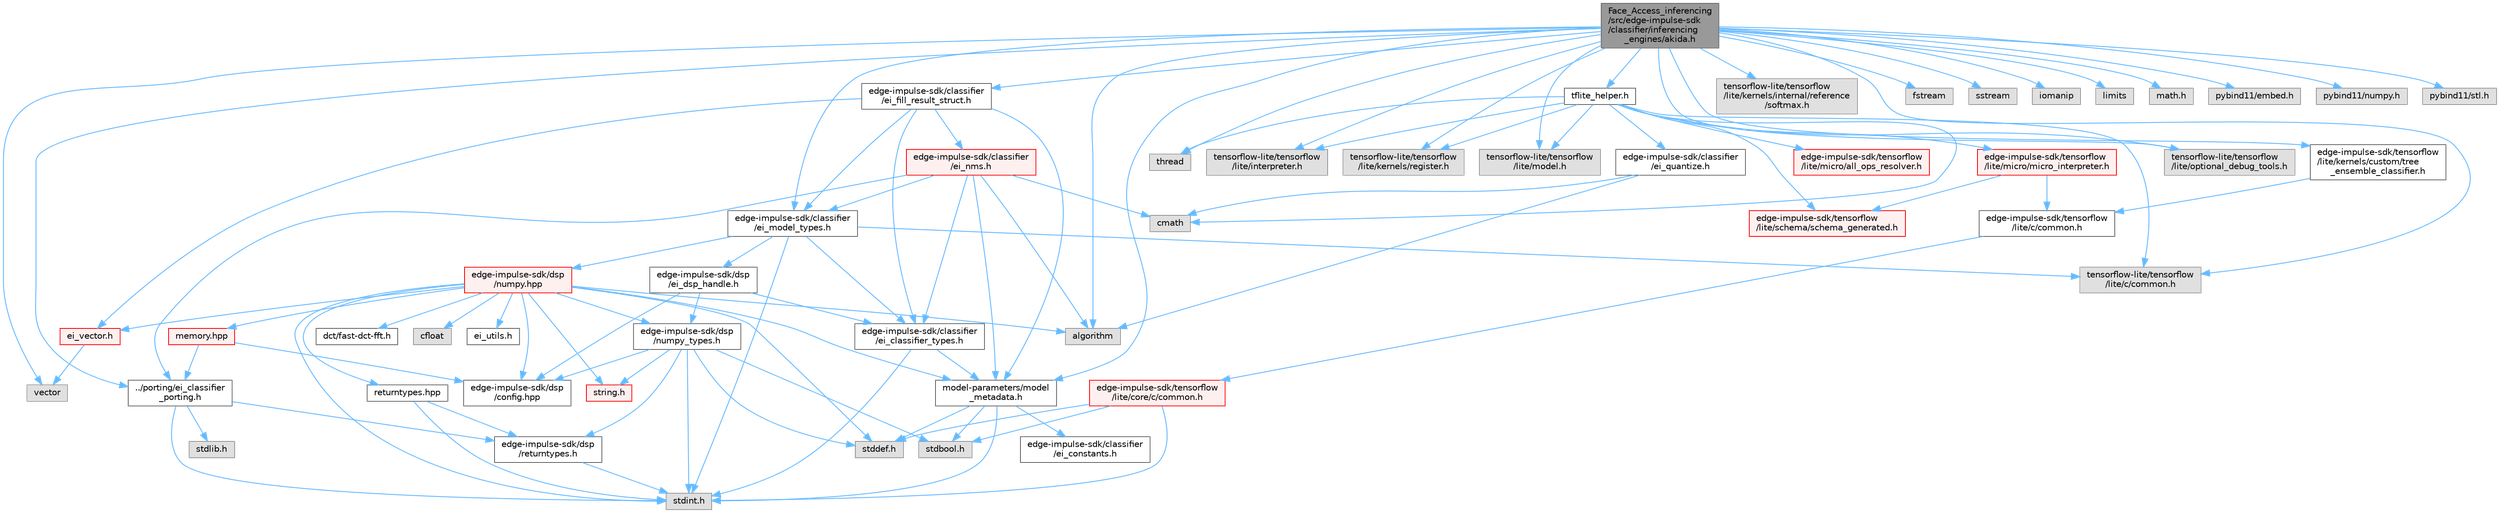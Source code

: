 digraph "Face_Access_inferencing/src/edge-impulse-sdk/classifier/inferencing_engines/akida.h"
{
 // LATEX_PDF_SIZE
  bgcolor="transparent";
  edge [fontname=Helvetica,fontsize=10,labelfontname=Helvetica,labelfontsize=10];
  node [fontname=Helvetica,fontsize=10,shape=box,height=0.2,width=0.4];
  Node1 [id="Node000001",label="Face_Access_inferencing\l/src/edge-impulse-sdk\l/classifier/inferencing\l_engines/akida.h",height=0.2,width=0.4,color="gray40", fillcolor="grey60", style="filled", fontcolor="black",tooltip=" "];
  Node1 -> Node2 [id="edge97_Node000001_Node000002",color="steelblue1",style="solid",tooltip=" "];
  Node2 [id="Node000002",label="model-parameters/model\l_metadata.h",height=0.2,width=0.4,color="grey40", fillcolor="white", style="filled",URL="$model__metadata_8h.html",tooltip=" "];
  Node2 -> Node3 [id="edge98_Node000002_Node000003",color="steelblue1",style="solid",tooltip=" "];
  Node3 [id="Node000003",label="stdint.h",height=0.2,width=0.4,color="grey60", fillcolor="#E0E0E0", style="filled",tooltip=" "];
  Node2 -> Node4 [id="edge99_Node000002_Node000004",color="steelblue1",style="solid",tooltip=" "];
  Node4 [id="Node000004",label="stdbool.h",height=0.2,width=0.4,color="grey60", fillcolor="#E0E0E0", style="filled",tooltip=" "];
  Node2 -> Node5 [id="edge100_Node000002_Node000005",color="steelblue1",style="solid",tooltip=" "];
  Node5 [id="Node000005",label="stddef.h",height=0.2,width=0.4,color="grey60", fillcolor="#E0E0E0", style="filled",tooltip=" "];
  Node2 -> Node6 [id="edge101_Node000002_Node000006",color="steelblue1",style="solid",tooltip=" "];
  Node6 [id="Node000006",label="edge-impulse-sdk/classifier\l/ei_constants.h",height=0.2,width=0.4,color="grey40", fillcolor="white", style="filled",URL="$ei__constants_8h.html",tooltip=" "];
  Node1 -> Node7 [id="edge102_Node000001_Node000007",color="steelblue1",style="solid",tooltip=" "];
  Node7 [id="Node000007",label="thread",height=0.2,width=0.4,color="grey60", fillcolor="#E0E0E0", style="filled",tooltip=" "];
  Node1 -> Node8 [id="edge103_Node000001_Node000008",color="steelblue1",style="solid",tooltip=" "];
  Node8 [id="Node000008",label="tensorflow-lite/tensorflow\l/lite/c/common.h",height=0.2,width=0.4,color="grey60", fillcolor="#E0E0E0", style="filled",tooltip=" "];
  Node1 -> Node9 [id="edge104_Node000001_Node000009",color="steelblue1",style="solid",tooltip=" "];
  Node9 [id="Node000009",label="tensorflow-lite/tensorflow\l/lite/interpreter.h",height=0.2,width=0.4,color="grey60", fillcolor="#E0E0E0", style="filled",tooltip=" "];
  Node1 -> Node10 [id="edge105_Node000001_Node000010",color="steelblue1",style="solid",tooltip=" "];
  Node10 [id="Node000010",label="tensorflow-lite/tensorflow\l/lite/kernels/register.h",height=0.2,width=0.4,color="grey60", fillcolor="#E0E0E0", style="filled",tooltip=" "];
  Node1 -> Node11 [id="edge106_Node000001_Node000011",color="steelblue1",style="solid",tooltip=" "];
  Node11 [id="Node000011",label="tensorflow-lite/tensorflow\l/lite/model.h",height=0.2,width=0.4,color="grey60", fillcolor="#E0E0E0", style="filled",tooltip=" "];
  Node1 -> Node12 [id="edge107_Node000001_Node000012",color="steelblue1",style="solid",tooltip=" "];
  Node12 [id="Node000012",label="tensorflow-lite/tensorflow\l/lite/optional_debug_tools.h",height=0.2,width=0.4,color="grey60", fillcolor="#E0E0E0", style="filled",tooltip=" "];
  Node1 -> Node13 [id="edge108_Node000001_Node000013",color="steelblue1",style="solid",tooltip=" "];
  Node13 [id="Node000013",label="edge-impulse-sdk/tensorflow\l/lite/kernels/custom/tree\l_ensemble_classifier.h",height=0.2,width=0.4,color="grey40", fillcolor="white", style="filled",URL="$kernels_2custom_2tree__ensemble__classifier_8h.html",tooltip=" "];
  Node13 -> Node14 [id="edge109_Node000013_Node000014",color="steelblue1",style="solid",tooltip=" "];
  Node14 [id="Node000014",label="edge-impulse-sdk/tensorflow\l/lite/c/common.h",height=0.2,width=0.4,color="grey40", fillcolor="white", style="filled",URL="$_face___access__inferencing_2src_2edge-impulse-sdk_2tensorflow_2lite_2c_2common_8h.html",tooltip=" "];
  Node14 -> Node15 [id="edge110_Node000014_Node000015",color="steelblue1",style="solid",tooltip=" "];
  Node15 [id="Node000015",label="edge-impulse-sdk/tensorflow\l/lite/core/c/common.h",height=0.2,width=0.4,color="red", fillcolor="#FFF0F0", style="filled",URL="$_face___access__inferencing_2src_2edge-impulse-sdk_2tensorflow_2lite_2core_2c_2common_8h.html",tooltip=" "];
  Node15 -> Node4 [id="edge111_Node000015_Node000004",color="steelblue1",style="solid",tooltip=" "];
  Node15 -> Node5 [id="edge112_Node000015_Node000005",color="steelblue1",style="solid",tooltip=" "];
  Node15 -> Node3 [id="edge113_Node000015_Node000003",color="steelblue1",style="solid",tooltip=" "];
  Node1 -> Node18 [id="edge114_Node000001_Node000018",color="steelblue1",style="solid",tooltip=" "];
  Node18 [id="Node000018",label="edge-impulse-sdk/classifier\l/ei_model_types.h",height=0.2,width=0.4,color="grey40", fillcolor="white", style="filled",URL="$ei__model__types_8h.html",tooltip=" "];
  Node18 -> Node3 [id="edge115_Node000018_Node000003",color="steelblue1",style="solid",tooltip=" "];
  Node18 -> Node19 [id="edge116_Node000018_Node000019",color="steelblue1",style="solid",tooltip=" "];
  Node19 [id="Node000019",label="edge-impulse-sdk/classifier\l/ei_classifier_types.h",height=0.2,width=0.4,color="grey40", fillcolor="white", style="filled",URL="$ei__classifier__types_8h.html",tooltip=" "];
  Node19 -> Node3 [id="edge117_Node000019_Node000003",color="steelblue1",style="solid",tooltip=" "];
  Node19 -> Node2 [id="edge118_Node000019_Node000002",color="steelblue1",style="solid",tooltip=" "];
  Node18 -> Node20 [id="edge119_Node000018_Node000020",color="steelblue1",style="solid",tooltip=" "];
  Node20 [id="Node000020",label="edge-impulse-sdk/dsp\l/ei_dsp_handle.h",height=0.2,width=0.4,color="grey40", fillcolor="white", style="filled",URL="$ei__dsp__handle_8h.html",tooltip=" "];
  Node20 -> Node21 [id="edge120_Node000020_Node000021",color="steelblue1",style="solid",tooltip=" "];
  Node21 [id="Node000021",label="edge-impulse-sdk/dsp\l/config.hpp",height=0.2,width=0.4,color="grey40", fillcolor="white", style="filled",URL="$config_8hpp.html",tooltip=" "];
  Node20 -> Node22 [id="edge121_Node000020_Node000022",color="steelblue1",style="solid",tooltip=" "];
  Node22 [id="Node000022",label="edge-impulse-sdk/dsp\l/numpy_types.h",height=0.2,width=0.4,color="grey40", fillcolor="white", style="filled",URL="$numpy__types_8h.html",tooltip=" "];
  Node22 -> Node3 [id="edge122_Node000022_Node000003",color="steelblue1",style="solid",tooltip=" "];
  Node22 -> Node4 [id="edge123_Node000022_Node000004",color="steelblue1",style="solid",tooltip=" "];
  Node22 -> Node23 [id="edge124_Node000022_Node000023",color="steelblue1",style="solid",tooltip=" "];
  Node23 [id="Node000023",label="string.h",height=0.2,width=0.4,color="red", fillcolor="#FFF0F0", style="filled",URL="$string_8h.html",tooltip=" "];
  Node22 -> Node5 [id="edge125_Node000022_Node000005",color="steelblue1",style="solid",tooltip=" "];
  Node22 -> Node21 [id="edge126_Node000022_Node000021",color="steelblue1",style="solid",tooltip=" "];
  Node22 -> Node42 [id="edge127_Node000022_Node000042",color="steelblue1",style="solid",tooltip=" "];
  Node42 [id="Node000042",label="edge-impulse-sdk/dsp\l/returntypes.h",height=0.2,width=0.4,color="grey40", fillcolor="white", style="filled",URL="$returntypes_8h.html",tooltip=" "];
  Node42 -> Node3 [id="edge128_Node000042_Node000003",color="steelblue1",style="solid",tooltip=" "];
  Node20 -> Node19 [id="edge129_Node000020_Node000019",color="steelblue1",style="solid",tooltip=" "];
  Node18 -> Node43 [id="edge130_Node000018_Node000043",color="steelblue1",style="solid",tooltip=" "];
  Node43 [id="Node000043",label="edge-impulse-sdk/dsp\l/numpy.hpp",height=0.2,width=0.4,color="red", fillcolor="#FFF0F0", style="filled",URL="$numpy_8hpp.html",tooltip=" "];
  Node43 -> Node3 [id="edge131_Node000043_Node000003",color="steelblue1",style="solid",tooltip=" "];
  Node43 -> Node23 [id="edge132_Node000043_Node000023",color="steelblue1",style="solid",tooltip=" "];
  Node43 -> Node5 [id="edge133_Node000043_Node000005",color="steelblue1",style="solid",tooltip=" "];
  Node43 -> Node44 [id="edge134_Node000043_Node000044",color="steelblue1",style="solid",tooltip=" "];
  Node44 [id="Node000044",label="cfloat",height=0.2,width=0.4,color="grey60", fillcolor="#E0E0E0", style="filled",tooltip=" "];
  Node43 -> Node45 [id="edge135_Node000043_Node000045",color="steelblue1",style="solid",tooltip=" "];
  Node45 [id="Node000045",label="ei_vector.h",height=0.2,width=0.4,color="red", fillcolor="#FFF0F0", style="filled",URL="$ei__vector_8h.html",tooltip=" "];
  Node45 -> Node33 [id="edge136_Node000045_Node000033",color="steelblue1",style="solid",tooltip=" "];
  Node33 [id="Node000033",label="vector",height=0.2,width=0.4,color="grey60", fillcolor="#E0E0E0", style="filled",tooltip=" "];
  Node43 -> Node35 [id="edge137_Node000043_Node000035",color="steelblue1",style="solid",tooltip=" "];
  Node35 [id="Node000035",label="algorithm",height=0.2,width=0.4,color="grey60", fillcolor="#E0E0E0", style="filled",tooltip=" "];
  Node43 -> Node22 [id="edge138_Node000043_Node000022",color="steelblue1",style="solid",tooltip=" "];
  Node43 -> Node21 [id="edge139_Node000043_Node000021",color="steelblue1",style="solid",tooltip=" "];
  Node43 -> Node53 [id="edge140_Node000043_Node000053",color="steelblue1",style="solid",tooltip=" "];
  Node53 [id="Node000053",label="returntypes.hpp",height=0.2,width=0.4,color="grey40", fillcolor="white", style="filled",URL="$returntypes_8hpp.html",tooltip=" "];
  Node53 -> Node3 [id="edge141_Node000053_Node000003",color="steelblue1",style="solid",tooltip=" "];
  Node53 -> Node42 [id="edge142_Node000053_Node000042",color="steelblue1",style="solid",tooltip=" "];
  Node43 -> Node47 [id="edge143_Node000043_Node000047",color="steelblue1",style="solid",tooltip=" "];
  Node47 [id="Node000047",label="memory.hpp",height=0.2,width=0.4,color="red", fillcolor="#FFF0F0", style="filled",URL="$memory_8hpp.html",tooltip=" "];
  Node47 -> Node50 [id="edge144_Node000047_Node000050",color="steelblue1",style="solid",tooltip=" "];
  Node50 [id="Node000050",label="../porting/ei_classifier\l_porting.h",height=0.2,width=0.4,color="grey40", fillcolor="white", style="filled",URL="$ei__classifier__porting_8h.html",tooltip=" "];
  Node50 -> Node3 [id="edge145_Node000050_Node000003",color="steelblue1",style="solid",tooltip=" "];
  Node50 -> Node51 [id="edge146_Node000050_Node000051",color="steelblue1",style="solid",tooltip=" "];
  Node51 [id="Node000051",label="stdlib.h",height=0.2,width=0.4,color="grey60", fillcolor="#E0E0E0", style="filled",tooltip=" "];
  Node50 -> Node42 [id="edge147_Node000050_Node000042",color="steelblue1",style="solid",tooltip=" "];
  Node47 -> Node21 [id="edge148_Node000047_Node000021",color="steelblue1",style="solid",tooltip=" "];
  Node43 -> Node54 [id="edge149_Node000043_Node000054",color="steelblue1",style="solid",tooltip=" "];
  Node54 [id="Node000054",label="ei_utils.h",height=0.2,width=0.4,color="grey40", fillcolor="white", style="filled",URL="$ei__utils_8h.html",tooltip=" "];
  Node43 -> Node55 [id="edge150_Node000043_Node000055",color="steelblue1",style="solid",tooltip=" "];
  Node55 [id="Node000055",label="dct/fast-dct-fft.h",height=0.2,width=0.4,color="grey40", fillcolor="white", style="filled",URL="$fast-dct-fft_8h.html",tooltip=" "];
  Node43 -> Node2 [id="edge151_Node000043_Node000002",color="steelblue1",style="solid",tooltip=" "];
  Node18 -> Node8 [id="edge152_Node000018_Node000008",color="steelblue1",style="solid",tooltip=" "];
  Node1 -> Node50 [id="edge153_Node000001_Node000050",color="steelblue1",style="solid",tooltip=" "];
  Node1 -> Node71 [id="edge154_Node000001_Node000071",color="steelblue1",style="solid",tooltip=" "];
  Node71 [id="Node000071",label="edge-impulse-sdk/classifier\l/ei_fill_result_struct.h",height=0.2,width=0.4,color="grey40", fillcolor="white", style="filled",URL="$ei__fill__result__struct_8h.html",tooltip=" "];
  Node71 -> Node2 [id="edge155_Node000071_Node000002",color="steelblue1",style="solid",tooltip=" "];
  Node71 -> Node18 [id="edge156_Node000071_Node000018",color="steelblue1",style="solid",tooltip=" "];
  Node71 -> Node19 [id="edge157_Node000071_Node000019",color="steelblue1",style="solid",tooltip=" "];
  Node71 -> Node72 [id="edge158_Node000071_Node000072",color="steelblue1",style="solid",tooltip=" "];
  Node72 [id="Node000072",label="edge-impulse-sdk/classifier\l/ei_nms.h",height=0.2,width=0.4,color="red", fillcolor="#FFF0F0", style="filled",URL="$ei__nms_8h.html",tooltip=" "];
  Node72 -> Node2 [id="edge159_Node000072_Node000002",color="steelblue1",style="solid",tooltip=" "];
  Node72 -> Node18 [id="edge160_Node000072_Node000018",color="steelblue1",style="solid",tooltip=" "];
  Node72 -> Node19 [id="edge161_Node000072_Node000019",color="steelblue1",style="solid",tooltip=" "];
  Node72 -> Node50 [id="edge162_Node000072_Node000050",color="steelblue1",style="solid",tooltip=" "];
  Node72 -> Node35 [id="edge163_Node000072_Node000035",color="steelblue1",style="solid",tooltip=" "];
  Node72 -> Node73 [id="edge164_Node000072_Node000073",color="steelblue1",style="solid",tooltip=" "];
  Node73 [id="Node000073",label="cmath",height=0.2,width=0.4,color="grey60", fillcolor="#E0E0E0", style="filled",tooltip=" "];
  Node71 -> Node45 [id="edge165_Node000071_Node000045",color="steelblue1",style="solid",tooltip=" "];
  Node1 -> Node76 [id="edge166_Node000001_Node000076",color="steelblue1",style="solid",tooltip=" "];
  Node76 [id="Node000076",label="tensorflow-lite/tensorflow\l/lite/kernels/internal/reference\l/softmax.h",height=0.2,width=0.4,color="grey60", fillcolor="#E0E0E0", style="filled",tooltip=" "];
  Node1 -> Node77 [id="edge167_Node000001_Node000077",color="steelblue1",style="solid",tooltip=" "];
  Node77 [id="Node000077",label="tflite_helper.h",height=0.2,width=0.4,color="grey40", fillcolor="white", style="filled",URL="$tflite__helper_8h.html",tooltip=" "];
  Node77 -> Node78 [id="edge168_Node000077_Node000078",color="steelblue1",style="solid",tooltip=" "];
  Node78 [id="Node000078",label="edge-impulse-sdk/classifier\l/ei_quantize.h",height=0.2,width=0.4,color="grey40", fillcolor="white", style="filled",URL="$ei__quantize_8h.html",tooltip=" "];
  Node78 -> Node35 [id="edge169_Node000078_Node000035",color="steelblue1",style="solid",tooltip=" "];
  Node78 -> Node73 [id="edge170_Node000078_Node000073",color="steelblue1",style="solid",tooltip=" "];
  Node77 -> Node7 [id="edge171_Node000077_Node000007",color="steelblue1",style="solid",tooltip=" "];
  Node77 -> Node8 [id="edge172_Node000077_Node000008",color="steelblue1",style="solid",tooltip=" "];
  Node77 -> Node9 [id="edge173_Node000077_Node000009",color="steelblue1",style="solid",tooltip=" "];
  Node77 -> Node10 [id="edge174_Node000077_Node000010",color="steelblue1",style="solid",tooltip=" "];
  Node77 -> Node11 [id="edge175_Node000077_Node000011",color="steelblue1",style="solid",tooltip=" "];
  Node77 -> Node12 [id="edge176_Node000077_Node000012",color="steelblue1",style="solid",tooltip=" "];
  Node77 -> Node73 [id="edge177_Node000077_Node000073",color="steelblue1",style="solid",tooltip=" "];
  Node77 -> Node79 [id="edge178_Node000077_Node000079",color="steelblue1",style="solid",tooltip=" "];
  Node79 [id="Node000079",label="edge-impulse-sdk/tensorflow\l/lite/micro/all_ops_resolver.h",height=0.2,width=0.4,color="red", fillcolor="#FFF0F0", style="filled",URL="$_face___access__inferencing_2src_2edge-impulse-sdk_2tensorflow_2lite_2micro_2all__ops__resolver_8h.html",tooltip=" "];
  Node77 -> Node157 [id="edge179_Node000077_Node000157",color="steelblue1",style="solid",tooltip=" "];
  Node157 [id="Node000157",label="edge-impulse-sdk/tensorflow\l/lite/micro/micro_interpreter.h",height=0.2,width=0.4,color="red", fillcolor="#FFF0F0", style="filled",URL="$_face___access__inferencing_2src_2edge-impulse-sdk_2tensorflow_2lite_2micro_2micro__interpreter_8h.html",tooltip=" "];
  Node157 -> Node14 [id="edge180_Node000157_Node000014",color="steelblue1",style="solid",tooltip=" "];
  Node157 -> Node87 [id="edge181_Node000157_Node000087",color="steelblue1",style="solid",tooltip=" "];
  Node87 [id="Node000087",label="edge-impulse-sdk/tensorflow\l/lite/schema/schema_generated.h",height=0.2,width=0.4,color="red", fillcolor="#FFF0F0", style="filled",URL="$_face___access__inferencing_2src_2edge-impulse-sdk_2tensorflow_2lite_2schema_2schema__generated_8h.html",tooltip=" "];
  Node77 -> Node87 [id="edge182_Node000077_Node000087",color="steelblue1",style="solid",tooltip=" "];
  Node1 -> Node33 [id="edge183_Node000001_Node000033",color="steelblue1",style="solid",tooltip=" "];
  Node1 -> Node160 [id="edge184_Node000001_Node000160",color="steelblue1",style="solid",tooltip=" "];
  Node160 [id="Node000160",label="fstream",height=0.2,width=0.4,color="grey60", fillcolor="#E0E0E0", style="filled",tooltip=" "];
  Node1 -> Node161 [id="edge185_Node000001_Node000161",color="steelblue1",style="solid",tooltip=" "];
  Node161 [id="Node000161",label="sstream",height=0.2,width=0.4,color="grey60", fillcolor="#E0E0E0", style="filled",tooltip=" "];
  Node1 -> Node162 [id="edge186_Node000001_Node000162",color="steelblue1",style="solid",tooltip=" "];
  Node162 [id="Node000162",label="iomanip",height=0.2,width=0.4,color="grey60", fillcolor="#E0E0E0", style="filled",tooltip=" "];
  Node1 -> Node41 [id="edge187_Node000001_Node000041",color="steelblue1",style="solid",tooltip=" "];
  Node41 [id="Node000041",label="limits",height=0.2,width=0.4,color="grey60", fillcolor="#E0E0E0", style="filled",tooltip=" "];
  Node1 -> Node58 [id="edge188_Node000001_Node000058",color="steelblue1",style="solid",tooltip=" "];
  Node58 [id="Node000058",label="math.h",height=0.2,width=0.4,color="grey60", fillcolor="#E0E0E0", style="filled",tooltip=" "];
  Node1 -> Node35 [id="edge189_Node000001_Node000035",color="steelblue1",style="solid",tooltip=" "];
  Node1 -> Node163 [id="edge190_Node000001_Node000163",color="steelblue1",style="solid",tooltip=" "];
  Node163 [id="Node000163",label="pybind11/embed.h",height=0.2,width=0.4,color="grey60", fillcolor="#E0E0E0", style="filled",tooltip=" "];
  Node1 -> Node164 [id="edge191_Node000001_Node000164",color="steelblue1",style="solid",tooltip=" "];
  Node164 [id="Node000164",label="pybind11/numpy.h",height=0.2,width=0.4,color="grey60", fillcolor="#E0E0E0", style="filled",tooltip=" "];
  Node1 -> Node165 [id="edge192_Node000001_Node000165",color="steelblue1",style="solid",tooltip=" "];
  Node165 [id="Node000165",label="pybind11/stl.h",height=0.2,width=0.4,color="grey60", fillcolor="#E0E0E0", style="filled",tooltip=" "];
}
